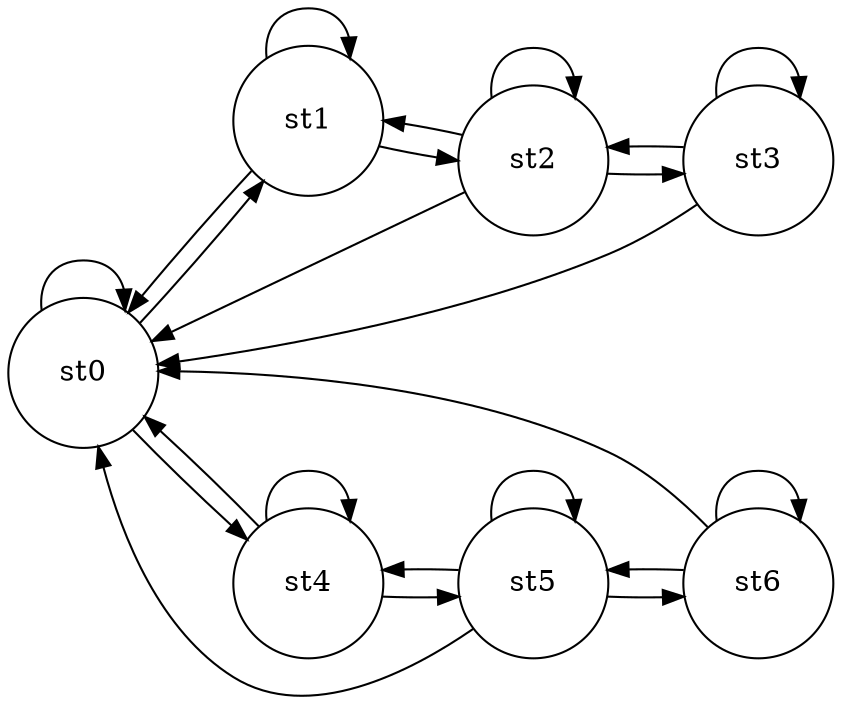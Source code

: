 #Total states is 0, including 0 states and 0 newstates
#Total transisions is 0, including 0 transistions and 0 new transitions
digraph finite_state_machine {
	rankdir=LR;
	size="20,20";
	resolution="300";
	overlap=false;

	node [shape = circle, fixedsize=true, width = 1, color = red, style = filled];

	node [shape = circle, color = black, style = unfilled];
	st0;
 	st1;
 	st2;
 	st3;
 	st4;
 	st5;
 	st6;
 	st0 -> st0;
	st0 -> st1;
	st0 -> st4;
	st1 -> st0;
	st1 -> st1;
	st1 -> st2;
	st2 -> st0;
	st2 -> st1;
	st2 -> st2;
	st2 -> st3;
	st3 -> st0;
	st3 -> st2;
	st3 -> st3;
	st4 -> st0;
	st4 -> st4;
	st4 -> st5;
	st5 -> st0;
	st5 -> st4;
	st5 -> st5;
	st5 -> st6;
	st6 -> st0;
	st6 -> st5;
	st6 -> st6;
}
